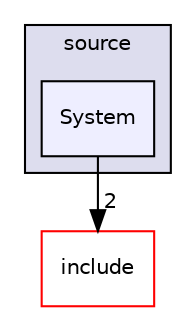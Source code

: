 digraph "C:/Users/folae/Documents/Code/Big-Projects/ScriptWizards/SmallGameLibrary/source/System" {
  compound=true
  node [ fontsize="10", fontname="Helvetica"];
  edge [ labelfontsize="10", labelfontname="Helvetica"];
  subgraph clusterdir_b2f33c71d4aa5e7af42a1ca61ff5af1b {
    graph [ bgcolor="#ddddee", pencolor="black", label="source" fontname="Helvetica", fontsize="10", URL="dir_b2f33c71d4aa5e7af42a1ca61ff5af1b.html"]
  dir_60fd6fe4baace88c2d6f0c7f797e0799 [shape=box, label="System", style="filled", fillcolor="#eeeeff", pencolor="black", URL="dir_60fd6fe4baace88c2d6f0c7f797e0799.html"];
  }
  dir_d44c64559bbebec7f509842c48db8b23 [shape=box label="include" fillcolor="white" style="filled" color="red" URL="dir_d44c64559bbebec7f509842c48db8b23.html"];
  dir_60fd6fe4baace88c2d6f0c7f797e0799->dir_d44c64559bbebec7f509842c48db8b23 [headlabel="2", labeldistance=1.5 headhref="dir_000019_000001.html"];
}
